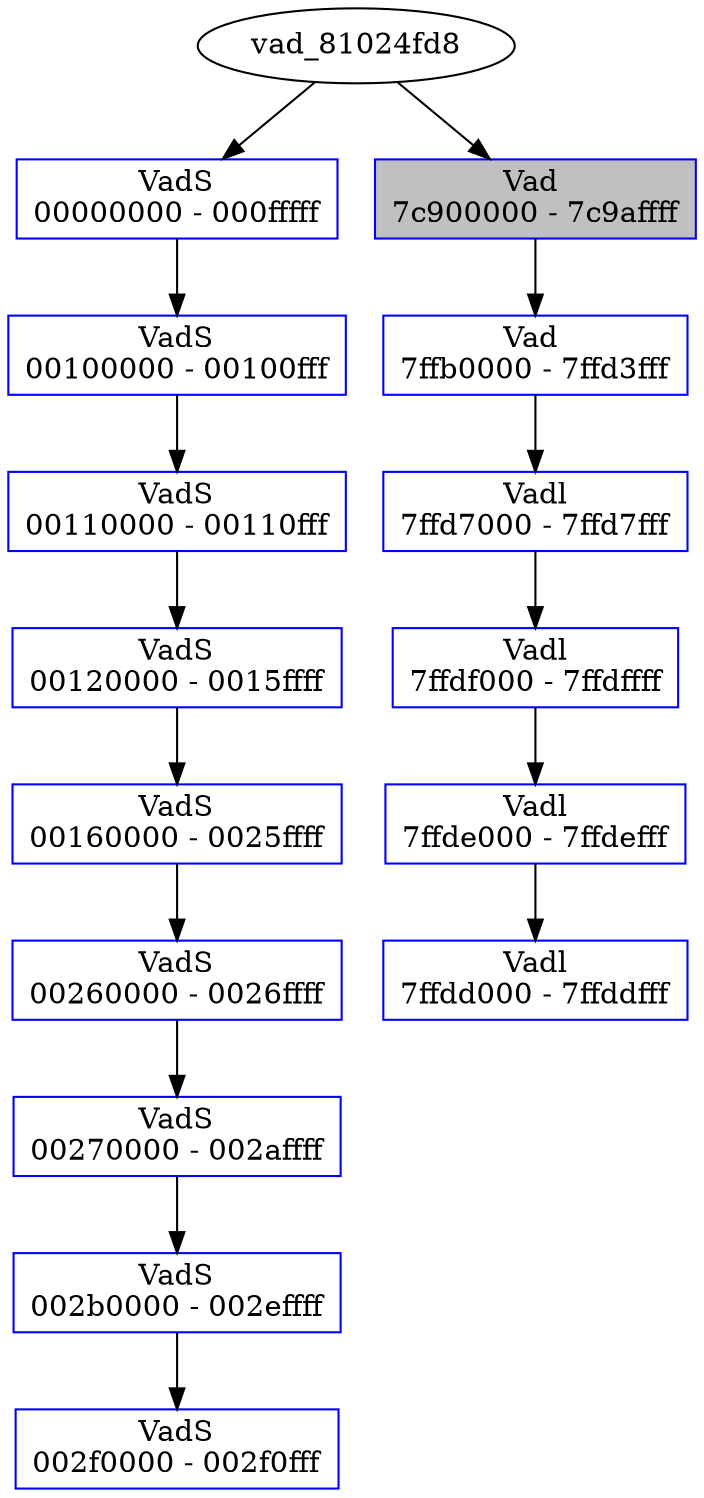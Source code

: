 /* Pid:    544 */
digraph processtree {
graph [rankdir = "TB"];
vad_81024fd8 -> vad_ff288318
vad_ff288318 [label = "{ VadS\n00000000 - 000fffff }"shape = "record" color = "blue" style = "filled" fillcolor = "white"];
vad_ff288318 -> vad_80fcf2d8
vad_80fcf2d8 [label = "{ VadS\n00100000 - 00100fff }"shape = "record" color = "blue" style = "filled" fillcolor = "white"];
vad_80fcf2d8 -> vad_80f0c588
vad_80f0c588 [label = "{ VadS\n00110000 - 00110fff }"shape = "record" color = "blue" style = "filled" fillcolor = "white"];
vad_80f0c588 -> vad_80f0c348
vad_80f0c348 [label = "{ VadS\n00120000 - 0015ffff }"shape = "record" color = "blue" style = "filled" fillcolor = "white"];
vad_80f0c348 -> vad_80fca860
vad_80fca860 [label = "{ VadS\n00160000 - 0025ffff }"shape = "record" color = "blue" style = "filled" fillcolor = "white"];
vad_80fca860 -> vad_80fd05f8
vad_80fd05f8 [label = "{ VadS\n00260000 - 0026ffff }"shape = "record" color = "blue" style = "filled" fillcolor = "white"];
vad_80fd05f8 -> vad_80f0e558
vad_80f0e558 [label = "{ VadS\n00270000 - 002affff }"shape = "record" color = "blue" style = "filled" fillcolor = "white"];
vad_80f0e558 -> vad_80f0e098
vad_80f0e098 [label = "{ VadS\n002b0000 - 002effff }"shape = "record" color = "blue" style = "filled" fillcolor = "white"];
vad_80f0e098 -> vad_80f0e9d8
vad_80f0e9d8 [label = "{ VadS\n002f0000 - 002f0fff }"shape = "record" color = "blue" style = "filled" fillcolor = "white"];
vad_81024fd8 -> vad_80ff9a18
vad_80ff9a18 [label = "{ Vad \n7c900000 - 7c9affff }"shape = "record" color = "blue" style = "filled" fillcolor = "gray"];
vad_80ff9a18 -> vad_80ff5808
vad_80ff5808 [label = "{ Vad \n7ffb0000 - 7ffd3fff }"shape = "record" color = "blue" style = "filled" fillcolor = "white"];
vad_80ff5808 -> vad_80f06a78
vad_80f06a78 [label = "{ Vadl\n7ffd7000 - 7ffd7fff }"shape = "record" color = "blue" style = "filled" fillcolor = "white"];
vad_80f06a78 -> vad_80fb7fa0
vad_80fb7fa0 [label = "{ Vadl\n7ffdf000 - 7ffdffff }"shape = "record" color = "blue" style = "filled" fillcolor = "white"];
vad_80fb7fa0 -> vad_80fb43c8
vad_80fb43c8 [label = "{ Vadl\n7ffde000 - 7ffdefff }"shape = "record" color = "blue" style = "filled" fillcolor = "white"];
vad_80fb43c8 -> vad_80ff6b78
vad_80ff6b78 [label = "{ Vadl\n7ffdd000 - 7ffddfff }"shape = "record" color = "blue" style = "filled" fillcolor = "white"];
}
